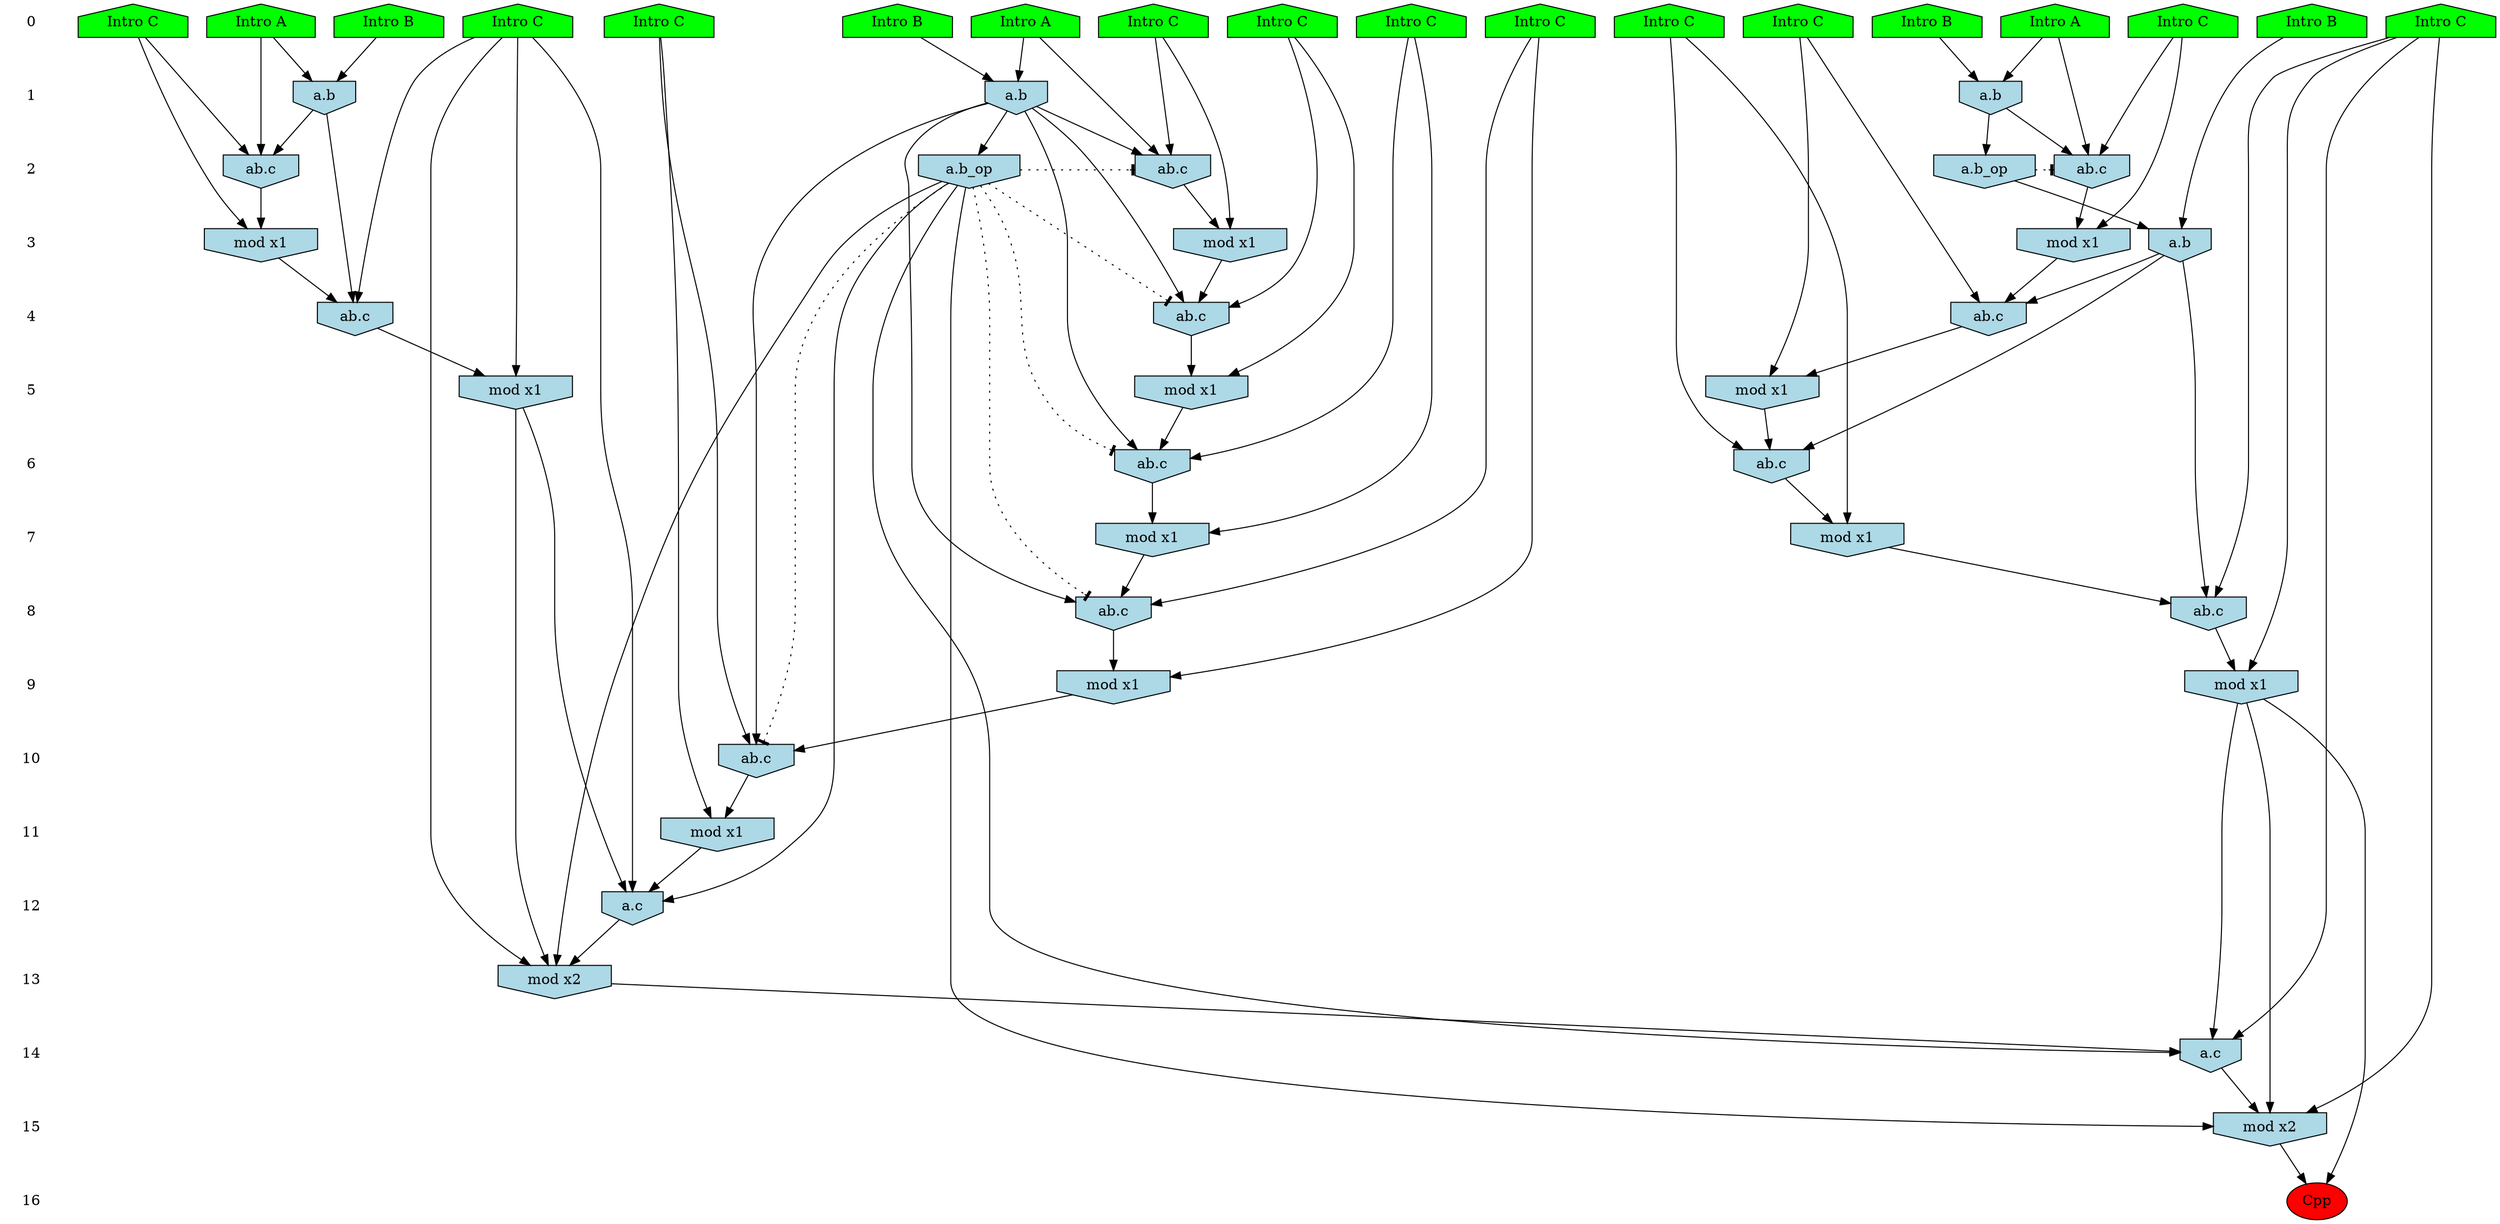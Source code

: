 /* Compression of 1 causal flows obtained in average at 1.948549E+01 t.u */
/* Compressed causal flows were: [3580] */
digraph G{
 ranksep=.5 ; 
{ rank = same ; "0" [shape=plaintext] ; node_1 [label ="Intro A", shape=house, style=filled, fillcolor=green] ;
node_2 [label ="Intro A", shape=house, style=filled, fillcolor=green] ;
node_3 [label ="Intro B", shape=house, style=filled, fillcolor=green] ;
node_4 [label ="Intro B", shape=house, style=filled, fillcolor=green] ;
node_5 [label ="Intro B", shape=house, style=filled, fillcolor=green] ;
node_6 [label ="Intro A", shape=house, style=filled, fillcolor=green] ;
node_7 [label ="Intro B", shape=house, style=filled, fillcolor=green] ;
node_8 [label ="Intro C", shape=house, style=filled, fillcolor=green] ;
node_9 [label ="Intro C", shape=house, style=filled, fillcolor=green] ;
node_10 [label ="Intro C", shape=house, style=filled, fillcolor=green] ;
node_11 [label ="Intro C", shape=house, style=filled, fillcolor=green] ;
node_12 [label ="Intro C", shape=house, style=filled, fillcolor=green] ;
node_13 [label ="Intro C", shape=house, style=filled, fillcolor=green] ;
node_14 [label ="Intro C", shape=house, style=filled, fillcolor=green] ;
node_15 [label ="Intro C", shape=house, style=filled, fillcolor=green] ;
node_16 [label ="Intro C", shape=house, style=filled, fillcolor=green] ;
node_17 [label ="Intro C", shape=house, style=filled, fillcolor=green] ;
node_18 [label ="Intro C", shape=house, style=filled, fillcolor=green] ;
}
{ rank = same ; "1" [shape=plaintext] ; node_19 [label="a.b", shape=invhouse, style=filled, fillcolor = lightblue] ;
node_21 [label="a.b", shape=invhouse, style=filled, fillcolor = lightblue] ;
node_30 [label="a.b", shape=invhouse, style=filled, fillcolor = lightblue] ;
}
{ rank = same ; "2" [shape=plaintext] ; node_20 [label="ab.c", shape=invhouse, style=filled, fillcolor = lightblue] ;
node_22 [label="ab.c", shape=invhouse, style=filled, fillcolor = lightblue] ;
node_35 [label="ab.c", shape=invhouse, style=filled, fillcolor = lightblue] ;
node_37 [label="a.b_op", shape=invhouse, style=filled, fillcolor = lightblue] ;
node_39 [label="a.b_op", shape=invhouse, style=filled, fillcolor = lightblue] ;
}
{ rank = same ; "3" [shape=plaintext] ; node_23 [label="mod x1", shape=invhouse, style=filled, fillcolor = lightblue] ;
node_24 [label="mod x1", shape=invhouse, style=filled, fillcolor = lightblue] ;
node_36 [label="mod x1", shape=invhouse, style=filled, fillcolor = lightblue] ;
node_38 [label="a.b", shape=invhouse, style=filled, fillcolor = lightblue] ;
}
{ rank = same ; "4" [shape=plaintext] ; node_25 [label="ab.c", shape=invhouse, style=filled, fillcolor = lightblue] ;
node_28 [label="ab.c", shape=invhouse, style=filled, fillcolor = lightblue] ;
node_41 [label="ab.c", shape=invhouse, style=filled, fillcolor = lightblue] ;
}
{ rank = same ; "5" [shape=plaintext] ; node_26 [label="mod x1", shape=invhouse, style=filled, fillcolor = lightblue] ;
node_34 [label="mod x1", shape=invhouse, style=filled, fillcolor = lightblue] ;
node_42 [label="mod x1", shape=invhouse, style=filled, fillcolor = lightblue] ;
}
{ rank = same ; "6" [shape=plaintext] ; node_27 [label="ab.c", shape=invhouse, style=filled, fillcolor = lightblue] ;
node_43 [label="ab.c", shape=invhouse, style=filled, fillcolor = lightblue] ;
}
{ rank = same ; "7" [shape=plaintext] ; node_29 [label="mod x1", shape=invhouse, style=filled, fillcolor = lightblue] ;
node_44 [label="mod x1", shape=invhouse, style=filled, fillcolor = lightblue] ;
}
{ rank = same ; "8" [shape=plaintext] ; node_31 [label="ab.c", shape=invhouse, style=filled, fillcolor = lightblue] ;
node_46 [label="ab.c", shape=invhouse, style=filled, fillcolor = lightblue] ;
}
{ rank = same ; "9" [shape=plaintext] ; node_32 [label="mod x1", shape=invhouse, style=filled, fillcolor = lightblue] ;
node_48 [label="mod x1", shape=invhouse, style=filled, fillcolor = lightblue] ;
}
{ rank = same ; "10" [shape=plaintext] ; node_33 [label="ab.c", shape=invhouse, style=filled, fillcolor = lightblue] ;
}
{ rank = same ; "11" [shape=plaintext] ; node_40 [label="mod x1", shape=invhouse, style=filled, fillcolor = lightblue] ;
}
{ rank = same ; "12" [shape=plaintext] ; node_45 [label="a.c", shape=invhouse, style=filled, fillcolor = lightblue] ;
}
{ rank = same ; "13" [shape=plaintext] ; node_47 [label="mod x2", shape=invhouse, style=filled, fillcolor = lightblue] ;
}
{ rank = same ; "14" [shape=plaintext] ; node_49 [label="a.c", shape=invhouse, style=filled, fillcolor = lightblue] ;
}
{ rank = same ; "15" [shape=plaintext] ; node_50 [label="mod x2", shape=invhouse, style=filled, fillcolor = lightblue] ;
}
{ rank = same ; "16" [shape=plaintext] ; node_51 [label ="Cpp", style=filled, fillcolor=red] ;
}
"0" -> "1" [style="invis"]; 
"1" -> "2" [style="invis"]; 
"2" -> "3" [style="invis"]; 
"3" -> "4" [style="invis"]; 
"4" -> "5" [style="invis"]; 
"5" -> "6" [style="invis"]; 
"6" -> "7" [style="invis"]; 
"7" -> "8" [style="invis"]; 
"8" -> "9" [style="invis"]; 
"9" -> "10" [style="invis"]; 
"10" -> "11" [style="invis"]; 
"11" -> "12" [style="invis"]; 
"12" -> "13" [style="invis"]; 
"13" -> "14" [style="invis"]; 
"14" -> "15" [style="invis"]; 
"15" -> "16" [style="invis"]; 
node_2 -> node_19
node_3 -> node_19
node_2 -> node_20
node_17 -> node_20
node_19 -> node_20
node_6 -> node_21
node_7 -> node_21
node_6 -> node_22
node_15 -> node_22
node_21 -> node_22
node_17 -> node_23
node_20 -> node_23
node_15 -> node_24
node_22 -> node_24
node_9 -> node_25
node_19 -> node_25
node_23 -> node_25
node_9 -> node_26
node_25 -> node_26
node_10 -> node_27
node_19 -> node_27
node_26 -> node_27
node_16 -> node_28
node_21 -> node_28
node_24 -> node_28
node_10 -> node_29
node_27 -> node_29
node_1 -> node_30
node_5 -> node_30
node_14 -> node_31
node_19 -> node_31
node_29 -> node_31
node_14 -> node_32
node_31 -> node_32
node_18 -> node_33
node_19 -> node_33
node_32 -> node_33
node_16 -> node_34
node_28 -> node_34
node_1 -> node_35
node_12 -> node_35
node_30 -> node_35
node_12 -> node_36
node_35 -> node_36
node_30 -> node_37
node_4 -> node_38
node_37 -> node_38
node_19 -> node_39
node_18 -> node_40
node_33 -> node_40
node_13 -> node_41
node_36 -> node_41
node_38 -> node_41
node_13 -> node_42
node_41 -> node_42
node_8 -> node_43
node_38 -> node_43
node_42 -> node_43
node_8 -> node_44
node_43 -> node_44
node_16 -> node_45
node_34 -> node_45
node_39 -> node_45
node_40 -> node_45
node_11 -> node_46
node_38 -> node_46
node_44 -> node_46
node_16 -> node_47
node_34 -> node_47
node_39 -> node_47
node_45 -> node_47
node_11 -> node_48
node_46 -> node_48
node_11 -> node_49
node_39 -> node_49
node_47 -> node_49
node_48 -> node_49
node_11 -> node_50
node_39 -> node_50
node_48 -> node_50
node_49 -> node_50
node_48 -> node_51
node_50 -> node_51
node_37 -> node_35 [style=dotted, arrowhead = tee] 
node_39 -> node_33 [style=dotted, arrowhead = tee] 
node_39 -> node_31 [style=dotted, arrowhead = tee] 
node_39 -> node_27 [style=dotted, arrowhead = tee] 
node_39 -> node_25 [style=dotted, arrowhead = tee] 
node_39 -> node_20 [style=dotted, arrowhead = tee] 
}
/*
 Dot generation time: 0.000000
*/